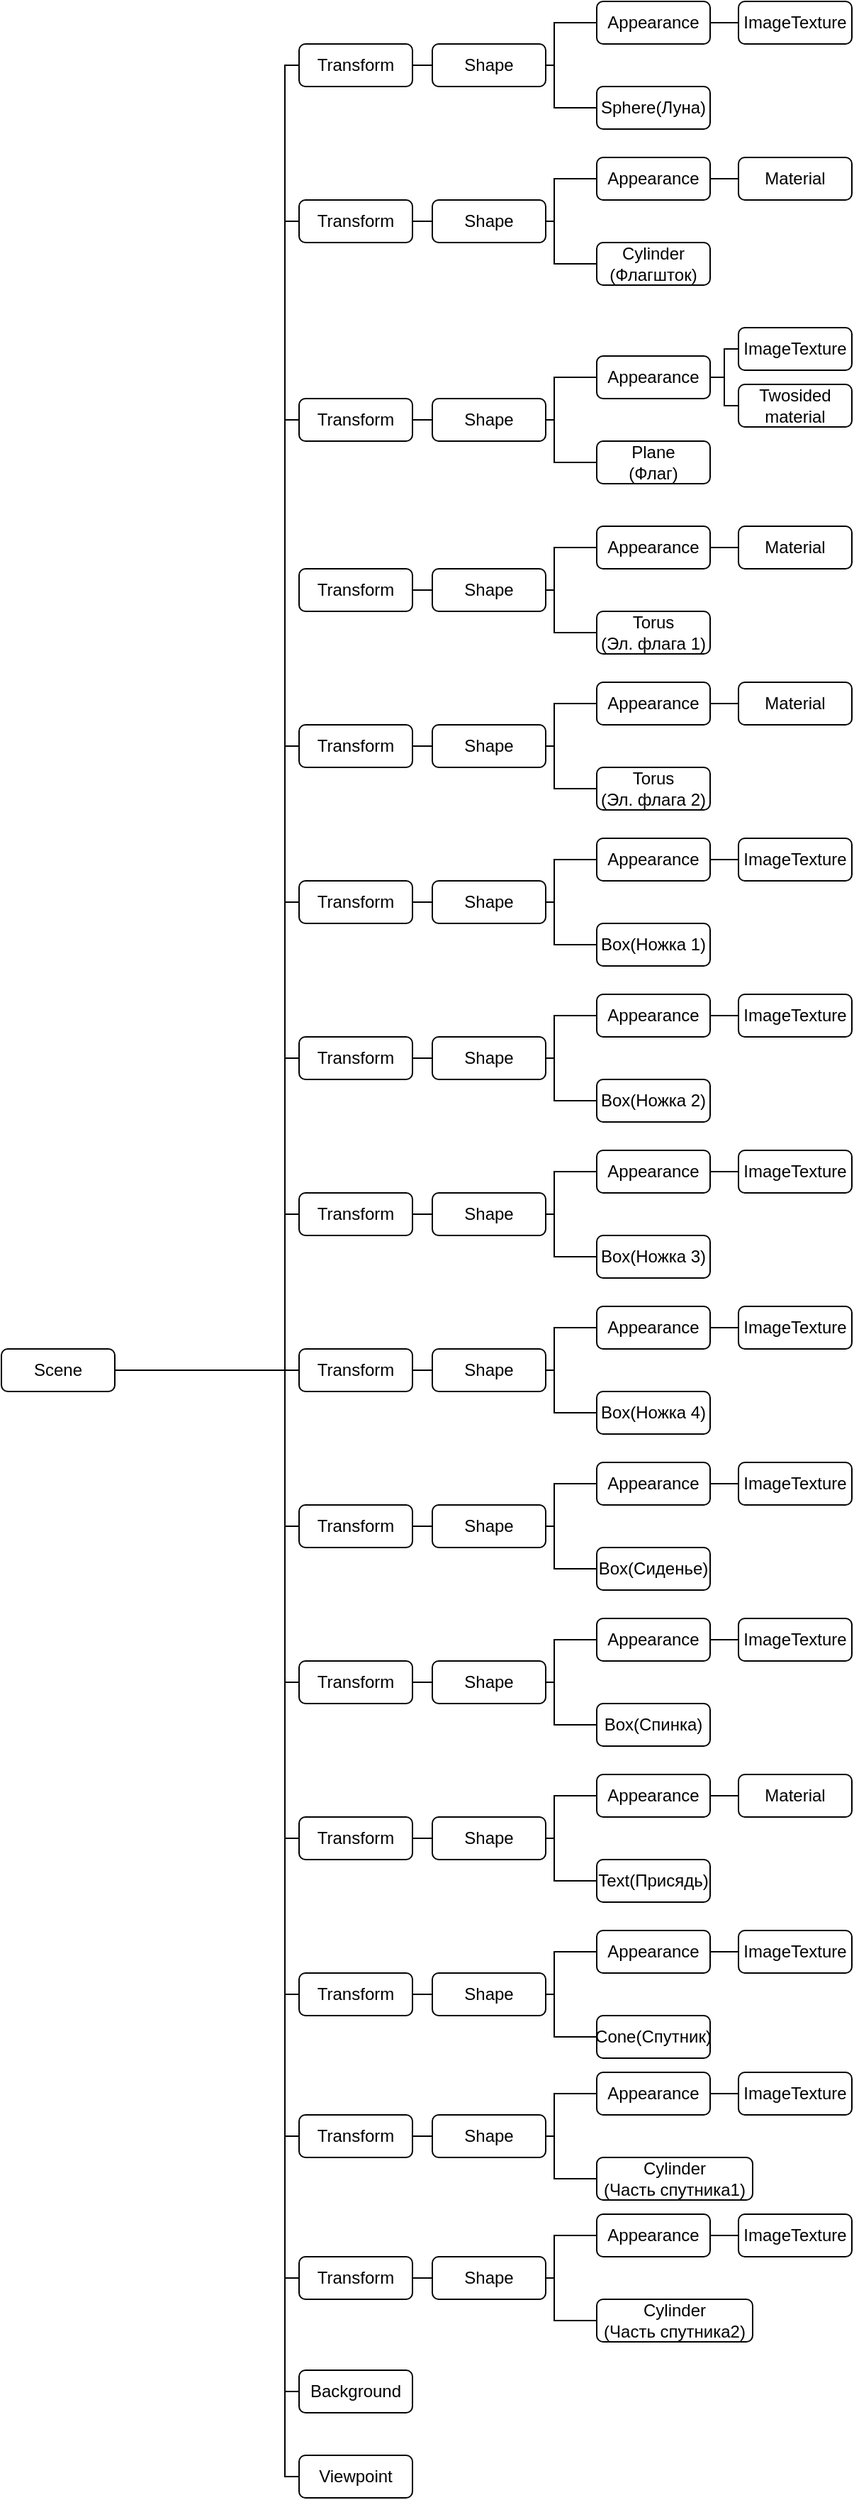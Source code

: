 <mxfile version="14.6.11" type="device"><diagram id="UtvkBC8guh-gYP6OzbVv" name="Page-1"><mxGraphModel dx="1185" dy="614" grid="1" gridSize="10" guides="1" tooltips="1" connect="1" arrows="1" fold="1" page="1" pageScale="1" pageWidth="827" pageHeight="1169" math="0" shadow="0"><root><mxCell id="0"/><mxCell id="1" parent="0"/><mxCell id="LopsGSPSqJ2H9F0Yl11R-9" style="edgeStyle=orthogonalEdgeStyle;rounded=0;orthogonalLoop=1;jettySize=auto;html=1;entryX=0;entryY=0.5;entryDx=0;entryDy=0;endArrow=none;endFill=0;" edge="1" parent="1" source="LopsGSPSqJ2H9F0Yl11R-1" target="LopsGSPSqJ2H9F0Yl11R-2"><mxGeometry relative="1" as="geometry"><Array as="points"><mxPoint x="230" y="1095"/><mxPoint x="230" y="175"/></Array></mxGeometry></mxCell><mxCell id="LopsGSPSqJ2H9F0Yl11R-17" style="edgeStyle=orthogonalEdgeStyle;rounded=0;orthogonalLoop=1;jettySize=auto;html=1;entryX=0;entryY=0.5;entryDx=0;entryDy=0;endArrow=none;endFill=0;" edge="1" parent="1" source="LopsGSPSqJ2H9F0Yl11R-1" target="LopsGSPSqJ2H9F0Yl11R-11"><mxGeometry relative="1" as="geometry"><Array as="points"><mxPoint x="230" y="1095"/><mxPoint x="230" y="285"/></Array></mxGeometry></mxCell><mxCell id="LopsGSPSqJ2H9F0Yl11R-31" style="edgeStyle=orthogonalEdgeStyle;rounded=0;orthogonalLoop=1;jettySize=auto;html=1;entryX=0;entryY=0.5;entryDx=0;entryDy=0;endArrow=none;endFill=0;" edge="1" parent="1" source="LopsGSPSqJ2H9F0Yl11R-1" target="LopsGSPSqJ2H9F0Yl11R-23"><mxGeometry relative="1" as="geometry"><Array as="points"><mxPoint x="230" y="1095"/><mxPoint x="230" y="425"/></Array></mxGeometry></mxCell><mxCell id="LopsGSPSqJ2H9F0Yl11R-1" value="Scene" style="rounded=1;whiteSpace=wrap;html=1;" vertex="1" parent="1"><mxGeometry x="30" y="1080" width="80" height="30" as="geometry"/></mxCell><mxCell id="LopsGSPSqJ2H9F0Yl11R-8" style="edgeStyle=orthogonalEdgeStyle;rounded=0;orthogonalLoop=1;jettySize=auto;html=1;entryX=0;entryY=0.5;entryDx=0;entryDy=0;endArrow=none;endFill=0;" edge="1" parent="1" source="LopsGSPSqJ2H9F0Yl11R-2" target="LopsGSPSqJ2H9F0Yl11R-3"><mxGeometry relative="1" as="geometry"/></mxCell><mxCell id="LopsGSPSqJ2H9F0Yl11R-2" value="Transform" style="rounded=1;whiteSpace=wrap;html=1;" vertex="1" parent="1"><mxGeometry x="240" y="160" width="80" height="30" as="geometry"/></mxCell><mxCell id="LopsGSPSqJ2H9F0Yl11R-6" style="edgeStyle=orthogonalEdgeStyle;rounded=0;orthogonalLoop=1;jettySize=auto;html=1;entryX=0;entryY=0.5;entryDx=0;entryDy=0;endArrow=none;endFill=0;" edge="1" parent="1" source="LopsGSPSqJ2H9F0Yl11R-3" target="LopsGSPSqJ2H9F0Yl11R-5"><mxGeometry relative="1" as="geometry"><Array as="points"><mxPoint x="420" y="175"/><mxPoint x="420" y="205"/></Array></mxGeometry></mxCell><mxCell id="LopsGSPSqJ2H9F0Yl11R-7" style="edgeStyle=orthogonalEdgeStyle;rounded=0;orthogonalLoop=1;jettySize=auto;html=1;entryX=0;entryY=0.5;entryDx=0;entryDy=0;endArrow=none;endFill=0;" edge="1" parent="1" source="LopsGSPSqJ2H9F0Yl11R-3" target="LopsGSPSqJ2H9F0Yl11R-4"><mxGeometry relative="1" as="geometry"><Array as="points"><mxPoint x="420" y="175"/><mxPoint x="420" y="145"/></Array></mxGeometry></mxCell><mxCell id="LopsGSPSqJ2H9F0Yl11R-3" value="Shape" style="rounded=1;whiteSpace=wrap;html=1;" vertex="1" parent="1"><mxGeometry x="334" y="160" width="80" height="30" as="geometry"/></mxCell><mxCell id="LopsGSPSqJ2H9F0Yl11R-19" style="edgeStyle=orthogonalEdgeStyle;rounded=0;orthogonalLoop=1;jettySize=auto;html=1;entryX=0;entryY=0.5;entryDx=0;entryDy=0;endArrow=none;endFill=0;" edge="1" parent="1" source="LopsGSPSqJ2H9F0Yl11R-4" target="LopsGSPSqJ2H9F0Yl11R-18"><mxGeometry relative="1" as="geometry"/></mxCell><mxCell id="LopsGSPSqJ2H9F0Yl11R-4" value="Appearance" style="rounded=1;whiteSpace=wrap;html=1;" vertex="1" parent="1"><mxGeometry x="450" y="130" width="80" height="30" as="geometry"/></mxCell><mxCell id="LopsGSPSqJ2H9F0Yl11R-5" value="Sphere(Луна)" style="rounded=1;whiteSpace=wrap;html=1;" vertex="1" parent="1"><mxGeometry x="450" y="190" width="80" height="30" as="geometry"/></mxCell><mxCell id="LopsGSPSqJ2H9F0Yl11R-10" style="edgeStyle=orthogonalEdgeStyle;rounded=0;orthogonalLoop=1;jettySize=auto;html=1;entryX=0;entryY=0.5;entryDx=0;entryDy=0;endArrow=none;endFill=0;" edge="1" parent="1" source="LopsGSPSqJ2H9F0Yl11R-11" target="LopsGSPSqJ2H9F0Yl11R-14"><mxGeometry relative="1" as="geometry"/></mxCell><mxCell id="LopsGSPSqJ2H9F0Yl11R-11" value="Transform" style="rounded=1;whiteSpace=wrap;html=1;" vertex="1" parent="1"><mxGeometry x="240" y="270" width="80" height="30" as="geometry"/></mxCell><mxCell id="LopsGSPSqJ2H9F0Yl11R-12" style="edgeStyle=orthogonalEdgeStyle;rounded=0;orthogonalLoop=1;jettySize=auto;html=1;entryX=0;entryY=0.5;entryDx=0;entryDy=0;endArrow=none;endFill=0;" edge="1" parent="1" source="LopsGSPSqJ2H9F0Yl11R-14" target="LopsGSPSqJ2H9F0Yl11R-16"><mxGeometry relative="1" as="geometry"><Array as="points"><mxPoint x="420" y="285"/><mxPoint x="420" y="315"/></Array></mxGeometry></mxCell><mxCell id="LopsGSPSqJ2H9F0Yl11R-13" style="edgeStyle=orthogonalEdgeStyle;rounded=0;orthogonalLoop=1;jettySize=auto;html=1;entryX=0;entryY=0.5;entryDx=0;entryDy=0;endArrow=none;endFill=0;" edge="1" parent="1" source="LopsGSPSqJ2H9F0Yl11R-14" target="LopsGSPSqJ2H9F0Yl11R-15"><mxGeometry relative="1" as="geometry"><Array as="points"><mxPoint x="420" y="285"/><mxPoint x="420" y="255"/></Array></mxGeometry></mxCell><mxCell id="LopsGSPSqJ2H9F0Yl11R-14" value="Shape" style="rounded=1;whiteSpace=wrap;html=1;" vertex="1" parent="1"><mxGeometry x="334" y="270" width="80" height="30" as="geometry"/></mxCell><mxCell id="LopsGSPSqJ2H9F0Yl11R-21" style="edgeStyle=orthogonalEdgeStyle;rounded=0;orthogonalLoop=1;jettySize=auto;html=1;entryX=0;entryY=0.5;entryDx=0;entryDy=0;endArrow=none;endFill=0;" edge="1" parent="1" source="LopsGSPSqJ2H9F0Yl11R-15" target="LopsGSPSqJ2H9F0Yl11R-20"><mxGeometry relative="1" as="geometry"/></mxCell><mxCell id="LopsGSPSqJ2H9F0Yl11R-15" value="Appearance" style="rounded=1;whiteSpace=wrap;html=1;" vertex="1" parent="1"><mxGeometry x="450" y="240" width="80" height="30" as="geometry"/></mxCell><mxCell id="LopsGSPSqJ2H9F0Yl11R-16" value="Cylinder&lt;br&gt;(Флагшток)" style="rounded=1;whiteSpace=wrap;html=1;" vertex="1" parent="1"><mxGeometry x="450" y="300" width="80" height="30" as="geometry"/></mxCell><mxCell id="LopsGSPSqJ2H9F0Yl11R-18" value="ImageTexture" style="rounded=1;whiteSpace=wrap;html=1;" vertex="1" parent="1"><mxGeometry x="550" y="130" width="80" height="30" as="geometry"/></mxCell><mxCell id="LopsGSPSqJ2H9F0Yl11R-20" value="Material" style="rounded=1;whiteSpace=wrap;html=1;" vertex="1" parent="1"><mxGeometry x="550" y="240" width="80" height="30" as="geometry"/></mxCell><mxCell id="LopsGSPSqJ2H9F0Yl11R-22" style="edgeStyle=orthogonalEdgeStyle;rounded=0;orthogonalLoop=1;jettySize=auto;html=1;entryX=0;entryY=0.5;entryDx=0;entryDy=0;endArrow=none;endFill=0;" edge="1" parent="1" source="LopsGSPSqJ2H9F0Yl11R-23" target="LopsGSPSqJ2H9F0Yl11R-26"><mxGeometry relative="1" as="geometry"/></mxCell><mxCell id="LopsGSPSqJ2H9F0Yl11R-23" value="Transform" style="rounded=1;whiteSpace=wrap;html=1;" vertex="1" parent="1"><mxGeometry x="240" y="410" width="80" height="30" as="geometry"/></mxCell><mxCell id="LopsGSPSqJ2H9F0Yl11R-24" style="edgeStyle=orthogonalEdgeStyle;rounded=0;orthogonalLoop=1;jettySize=auto;html=1;entryX=0;entryY=0.5;entryDx=0;entryDy=0;endArrow=none;endFill=0;" edge="1" parent="1" source="LopsGSPSqJ2H9F0Yl11R-26" target="LopsGSPSqJ2H9F0Yl11R-29"><mxGeometry relative="1" as="geometry"><Array as="points"><mxPoint x="420" y="425"/><mxPoint x="420" y="455"/></Array></mxGeometry></mxCell><mxCell id="LopsGSPSqJ2H9F0Yl11R-25" style="edgeStyle=orthogonalEdgeStyle;rounded=0;orthogonalLoop=1;jettySize=auto;html=1;entryX=0;entryY=0.5;entryDx=0;entryDy=0;endArrow=none;endFill=0;" edge="1" parent="1" source="LopsGSPSqJ2H9F0Yl11R-26" target="LopsGSPSqJ2H9F0Yl11R-28"><mxGeometry relative="1" as="geometry"><Array as="points"><mxPoint x="420" y="425"/><mxPoint x="420" y="395"/></Array></mxGeometry></mxCell><mxCell id="LopsGSPSqJ2H9F0Yl11R-26" value="Shape" style="rounded=1;whiteSpace=wrap;html=1;" vertex="1" parent="1"><mxGeometry x="334" y="410" width="80" height="30" as="geometry"/></mxCell><mxCell id="LopsGSPSqJ2H9F0Yl11R-27" style="edgeStyle=orthogonalEdgeStyle;rounded=0;orthogonalLoop=1;jettySize=auto;html=1;entryX=0;entryY=0.5;entryDx=0;entryDy=0;endArrow=none;endFill=0;" edge="1" parent="1" source="LopsGSPSqJ2H9F0Yl11R-28" target="LopsGSPSqJ2H9F0Yl11R-30"><mxGeometry relative="1" as="geometry"><Array as="points"><mxPoint x="540" y="395"/><mxPoint x="540" y="375"/></Array></mxGeometry></mxCell><mxCell id="LopsGSPSqJ2H9F0Yl11R-33" style="edgeStyle=orthogonalEdgeStyle;rounded=0;orthogonalLoop=1;jettySize=auto;html=1;entryX=0;entryY=0.5;entryDx=0;entryDy=0;endArrow=none;endFill=0;" edge="1" parent="1" source="LopsGSPSqJ2H9F0Yl11R-28" target="LopsGSPSqJ2H9F0Yl11R-32"><mxGeometry relative="1" as="geometry"><Array as="points"><mxPoint x="540" y="395"/><mxPoint x="540" y="415"/></Array></mxGeometry></mxCell><mxCell id="LopsGSPSqJ2H9F0Yl11R-28" value="Appearance" style="rounded=1;whiteSpace=wrap;html=1;" vertex="1" parent="1"><mxGeometry x="450" y="380" width="80" height="30" as="geometry"/></mxCell><mxCell id="LopsGSPSqJ2H9F0Yl11R-29" value="Plane&lt;br&gt;(Флаг)" style="rounded=1;whiteSpace=wrap;html=1;" vertex="1" parent="1"><mxGeometry x="450" y="440" width="80" height="30" as="geometry"/></mxCell><mxCell id="LopsGSPSqJ2H9F0Yl11R-30" value="ImageTexture" style="rounded=1;whiteSpace=wrap;html=1;" vertex="1" parent="1"><mxGeometry x="550" y="360" width="80" height="30" as="geometry"/></mxCell><mxCell id="LopsGSPSqJ2H9F0Yl11R-32" value="Twosided&lt;br&gt;material" style="rounded=1;whiteSpace=wrap;html=1;" vertex="1" parent="1"><mxGeometry x="550" y="400" width="80" height="30" as="geometry"/></mxCell><mxCell id="LopsGSPSqJ2H9F0Yl11R-34" style="edgeStyle=orthogonalEdgeStyle;rounded=0;orthogonalLoop=1;jettySize=auto;html=1;entryX=0;entryY=0.5;entryDx=0;entryDy=0;endArrow=none;endFill=0;" edge="1" parent="1" source="LopsGSPSqJ2H9F0Yl11R-35" target="LopsGSPSqJ2H9F0Yl11R-38"><mxGeometry relative="1" as="geometry"/></mxCell><mxCell id="LopsGSPSqJ2H9F0Yl11R-35" value="Transform" style="rounded=1;whiteSpace=wrap;html=1;" vertex="1" parent="1"><mxGeometry x="240" y="530" width="80" height="30" as="geometry"/></mxCell><mxCell id="LopsGSPSqJ2H9F0Yl11R-36" style="edgeStyle=orthogonalEdgeStyle;rounded=0;orthogonalLoop=1;jettySize=auto;html=1;entryX=0;entryY=0.5;entryDx=0;entryDy=0;endArrow=none;endFill=0;" edge="1" parent="1" source="LopsGSPSqJ2H9F0Yl11R-38" target="LopsGSPSqJ2H9F0Yl11R-42"><mxGeometry relative="1" as="geometry"><Array as="points"><mxPoint x="420" y="545"/><mxPoint x="420" y="575"/></Array></mxGeometry></mxCell><mxCell id="LopsGSPSqJ2H9F0Yl11R-37" style="edgeStyle=orthogonalEdgeStyle;rounded=0;orthogonalLoop=1;jettySize=auto;html=1;entryX=0;entryY=0.5;entryDx=0;entryDy=0;endArrow=none;endFill=0;" edge="1" parent="1" source="LopsGSPSqJ2H9F0Yl11R-38" target="LopsGSPSqJ2H9F0Yl11R-41"><mxGeometry relative="1" as="geometry"><Array as="points"><mxPoint x="420" y="545"/><mxPoint x="420" y="515"/></Array></mxGeometry></mxCell><mxCell id="LopsGSPSqJ2H9F0Yl11R-38" value="Shape" style="rounded=1;whiteSpace=wrap;html=1;" vertex="1" parent="1"><mxGeometry x="334" y="530" width="80" height="30" as="geometry"/></mxCell><mxCell id="LopsGSPSqJ2H9F0Yl11R-40" style="edgeStyle=orthogonalEdgeStyle;rounded=0;orthogonalLoop=1;jettySize=auto;html=1;entryX=0;entryY=0.5;entryDx=0;entryDy=0;endArrow=none;endFill=0;" edge="1" parent="1" source="LopsGSPSqJ2H9F0Yl11R-41" target="LopsGSPSqJ2H9F0Yl11R-44"><mxGeometry relative="1" as="geometry"><Array as="points"><mxPoint x="540" y="515"/><mxPoint x="540" y="515"/></Array></mxGeometry></mxCell><mxCell id="LopsGSPSqJ2H9F0Yl11R-41" value="Appearance" style="rounded=1;whiteSpace=wrap;html=1;" vertex="1" parent="1"><mxGeometry x="450" y="500" width="80" height="30" as="geometry"/></mxCell><mxCell id="LopsGSPSqJ2H9F0Yl11R-42" value="Torus&lt;br&gt;(Эл. флага 1)" style="rounded=1;whiteSpace=wrap;html=1;" vertex="1" parent="1"><mxGeometry x="450" y="560" width="80" height="30" as="geometry"/></mxCell><mxCell id="LopsGSPSqJ2H9F0Yl11R-44" value="Material" style="rounded=1;whiteSpace=wrap;html=1;" vertex="1" parent="1"><mxGeometry x="550" y="500" width="80" height="30" as="geometry"/></mxCell><mxCell id="LopsGSPSqJ2H9F0Yl11R-45" style="edgeStyle=orthogonalEdgeStyle;rounded=0;orthogonalLoop=1;jettySize=auto;html=1;entryX=0;entryY=0.5;entryDx=0;entryDy=0;endArrow=none;endFill=0;" edge="1" parent="1" source="LopsGSPSqJ2H9F0Yl11R-46" target="LopsGSPSqJ2H9F0Yl11R-49"><mxGeometry relative="1" as="geometry"/></mxCell><mxCell id="LopsGSPSqJ2H9F0Yl11R-146" style="edgeStyle=orthogonalEdgeStyle;rounded=0;orthogonalLoop=1;jettySize=auto;html=1;entryX=1;entryY=0.5;entryDx=0;entryDy=0;endArrow=none;endFill=0;" edge="1" parent="1" source="LopsGSPSqJ2H9F0Yl11R-46" target="LopsGSPSqJ2H9F0Yl11R-1"><mxGeometry relative="1" as="geometry"><Array as="points"><mxPoint x="230" y="655"/><mxPoint x="230" y="1095"/></Array></mxGeometry></mxCell><mxCell id="LopsGSPSqJ2H9F0Yl11R-46" value="Transform" style="rounded=1;whiteSpace=wrap;html=1;" vertex="1" parent="1"><mxGeometry x="240" y="640" width="80" height="30" as="geometry"/></mxCell><mxCell id="LopsGSPSqJ2H9F0Yl11R-47" style="edgeStyle=orthogonalEdgeStyle;rounded=0;orthogonalLoop=1;jettySize=auto;html=1;entryX=0;entryY=0.5;entryDx=0;entryDy=0;endArrow=none;endFill=0;" edge="1" parent="1" source="LopsGSPSqJ2H9F0Yl11R-49" target="LopsGSPSqJ2H9F0Yl11R-52"><mxGeometry relative="1" as="geometry"><Array as="points"><mxPoint x="420" y="655"/><mxPoint x="420" y="685"/></Array></mxGeometry></mxCell><mxCell id="LopsGSPSqJ2H9F0Yl11R-48" style="edgeStyle=orthogonalEdgeStyle;rounded=0;orthogonalLoop=1;jettySize=auto;html=1;entryX=0;entryY=0.5;entryDx=0;entryDy=0;endArrow=none;endFill=0;" edge="1" parent="1" source="LopsGSPSqJ2H9F0Yl11R-49" target="LopsGSPSqJ2H9F0Yl11R-51"><mxGeometry relative="1" as="geometry"><Array as="points"><mxPoint x="420" y="655"/><mxPoint x="420" y="625"/></Array></mxGeometry></mxCell><mxCell id="LopsGSPSqJ2H9F0Yl11R-49" value="Shape" style="rounded=1;whiteSpace=wrap;html=1;" vertex="1" parent="1"><mxGeometry x="334" y="640" width="80" height="30" as="geometry"/></mxCell><mxCell id="LopsGSPSqJ2H9F0Yl11R-50" style="edgeStyle=orthogonalEdgeStyle;rounded=0;orthogonalLoop=1;jettySize=auto;html=1;entryX=0;entryY=0.5;entryDx=0;entryDy=0;endArrow=none;endFill=0;" edge="1" parent="1" source="LopsGSPSqJ2H9F0Yl11R-51" target="LopsGSPSqJ2H9F0Yl11R-53"><mxGeometry relative="1" as="geometry"><Array as="points"><mxPoint x="540" y="625"/><mxPoint x="540" y="625"/></Array></mxGeometry></mxCell><mxCell id="LopsGSPSqJ2H9F0Yl11R-51" value="Appearance" style="rounded=1;whiteSpace=wrap;html=1;" vertex="1" parent="1"><mxGeometry x="450" y="610" width="80" height="30" as="geometry"/></mxCell><mxCell id="LopsGSPSqJ2H9F0Yl11R-52" value="Torus&lt;br&gt;(Эл. флага 2)" style="rounded=1;whiteSpace=wrap;html=1;" vertex="1" parent="1"><mxGeometry x="450" y="670" width="80" height="30" as="geometry"/></mxCell><mxCell id="LopsGSPSqJ2H9F0Yl11R-53" value="Material" style="rounded=1;whiteSpace=wrap;html=1;" vertex="1" parent="1"><mxGeometry x="550" y="610" width="80" height="30" as="geometry"/></mxCell><mxCell id="LopsGSPSqJ2H9F0Yl11R-54" style="edgeStyle=orthogonalEdgeStyle;rounded=0;orthogonalLoop=1;jettySize=auto;html=1;entryX=0;entryY=0.5;entryDx=0;entryDy=0;endArrow=none;endFill=0;" edge="1" parent="1" source="LopsGSPSqJ2H9F0Yl11R-55" target="LopsGSPSqJ2H9F0Yl11R-58"><mxGeometry relative="1" as="geometry"/></mxCell><mxCell id="LopsGSPSqJ2H9F0Yl11R-147" style="edgeStyle=orthogonalEdgeStyle;rounded=0;orthogonalLoop=1;jettySize=auto;html=1;entryX=1;entryY=0.5;entryDx=0;entryDy=0;endArrow=none;endFill=0;" edge="1" parent="1" source="LopsGSPSqJ2H9F0Yl11R-55" target="LopsGSPSqJ2H9F0Yl11R-1"><mxGeometry relative="1" as="geometry"><Array as="points"><mxPoint x="230" y="765"/><mxPoint x="230" y="1095"/></Array></mxGeometry></mxCell><mxCell id="LopsGSPSqJ2H9F0Yl11R-55" value="Transform" style="rounded=1;whiteSpace=wrap;html=1;" vertex="1" parent="1"><mxGeometry x="240" y="750" width="80" height="30" as="geometry"/></mxCell><mxCell id="LopsGSPSqJ2H9F0Yl11R-56" style="edgeStyle=orthogonalEdgeStyle;rounded=0;orthogonalLoop=1;jettySize=auto;html=1;entryX=0;entryY=0.5;entryDx=0;entryDy=0;endArrow=none;endFill=0;" edge="1" parent="1" source="LopsGSPSqJ2H9F0Yl11R-58" target="LopsGSPSqJ2H9F0Yl11R-61"><mxGeometry relative="1" as="geometry"><Array as="points"><mxPoint x="420" y="765"/><mxPoint x="420" y="795"/></Array></mxGeometry></mxCell><mxCell id="LopsGSPSqJ2H9F0Yl11R-57" style="edgeStyle=orthogonalEdgeStyle;rounded=0;orthogonalLoop=1;jettySize=auto;html=1;entryX=0;entryY=0.5;entryDx=0;entryDy=0;endArrow=none;endFill=0;" edge="1" parent="1" source="LopsGSPSqJ2H9F0Yl11R-58" target="LopsGSPSqJ2H9F0Yl11R-60"><mxGeometry relative="1" as="geometry"><Array as="points"><mxPoint x="420" y="765"/><mxPoint x="420" y="735"/></Array></mxGeometry></mxCell><mxCell id="LopsGSPSqJ2H9F0Yl11R-58" value="Shape" style="rounded=1;whiteSpace=wrap;html=1;" vertex="1" parent="1"><mxGeometry x="334" y="750" width="80" height="30" as="geometry"/></mxCell><mxCell id="LopsGSPSqJ2H9F0Yl11R-59" style="edgeStyle=orthogonalEdgeStyle;rounded=0;orthogonalLoop=1;jettySize=auto;html=1;entryX=0;entryY=0.5;entryDx=0;entryDy=0;endArrow=none;endFill=0;" edge="1" parent="1" source="LopsGSPSqJ2H9F0Yl11R-60" target="LopsGSPSqJ2H9F0Yl11R-62"><mxGeometry relative="1" as="geometry"><Array as="points"><mxPoint x="540" y="735"/><mxPoint x="540" y="735"/></Array></mxGeometry></mxCell><mxCell id="LopsGSPSqJ2H9F0Yl11R-60" value="Appearance" style="rounded=1;whiteSpace=wrap;html=1;" vertex="1" parent="1"><mxGeometry x="450" y="720" width="80" height="30" as="geometry"/></mxCell><mxCell id="LopsGSPSqJ2H9F0Yl11R-61" value="Box(Ножка 1)" style="rounded=1;whiteSpace=wrap;html=1;" vertex="1" parent="1"><mxGeometry x="450" y="780" width="80" height="30" as="geometry"/></mxCell><mxCell id="LopsGSPSqJ2H9F0Yl11R-62" value="ImageTexture" style="rounded=1;whiteSpace=wrap;html=1;" vertex="1" parent="1"><mxGeometry x="550" y="720" width="80" height="30" as="geometry"/></mxCell><mxCell id="LopsGSPSqJ2H9F0Yl11R-63" style="edgeStyle=orthogonalEdgeStyle;rounded=0;orthogonalLoop=1;jettySize=auto;html=1;entryX=0;entryY=0.5;entryDx=0;entryDy=0;endArrow=none;endFill=0;" edge="1" parent="1" source="LopsGSPSqJ2H9F0Yl11R-64" target="LopsGSPSqJ2H9F0Yl11R-67"><mxGeometry relative="1" as="geometry"/></mxCell><mxCell id="LopsGSPSqJ2H9F0Yl11R-148" style="edgeStyle=orthogonalEdgeStyle;rounded=0;orthogonalLoop=1;jettySize=auto;html=1;entryX=1;entryY=0.5;entryDx=0;entryDy=0;endArrow=none;endFill=0;" edge="1" parent="1" source="LopsGSPSqJ2H9F0Yl11R-64" target="LopsGSPSqJ2H9F0Yl11R-1"><mxGeometry relative="1" as="geometry"><Array as="points"><mxPoint x="230" y="875"/><mxPoint x="230" y="1095"/></Array></mxGeometry></mxCell><mxCell id="LopsGSPSqJ2H9F0Yl11R-64" value="Transform" style="rounded=1;whiteSpace=wrap;html=1;" vertex="1" parent="1"><mxGeometry x="240" y="860" width="80" height="30" as="geometry"/></mxCell><mxCell id="LopsGSPSqJ2H9F0Yl11R-65" style="edgeStyle=orthogonalEdgeStyle;rounded=0;orthogonalLoop=1;jettySize=auto;html=1;entryX=0;entryY=0.5;entryDx=0;entryDy=0;endArrow=none;endFill=0;" edge="1" parent="1" source="LopsGSPSqJ2H9F0Yl11R-67" target="LopsGSPSqJ2H9F0Yl11R-70"><mxGeometry relative="1" as="geometry"><Array as="points"><mxPoint x="420" y="875"/><mxPoint x="420" y="905"/></Array></mxGeometry></mxCell><mxCell id="LopsGSPSqJ2H9F0Yl11R-66" style="edgeStyle=orthogonalEdgeStyle;rounded=0;orthogonalLoop=1;jettySize=auto;html=1;entryX=0;entryY=0.5;entryDx=0;entryDy=0;endArrow=none;endFill=0;" edge="1" parent="1" source="LopsGSPSqJ2H9F0Yl11R-67" target="LopsGSPSqJ2H9F0Yl11R-69"><mxGeometry relative="1" as="geometry"><Array as="points"><mxPoint x="420" y="875"/><mxPoint x="420" y="845"/></Array></mxGeometry></mxCell><mxCell id="LopsGSPSqJ2H9F0Yl11R-67" value="Shape" style="rounded=1;whiteSpace=wrap;html=1;" vertex="1" parent="1"><mxGeometry x="334" y="860" width="80" height="30" as="geometry"/></mxCell><mxCell id="LopsGSPSqJ2H9F0Yl11R-68" style="edgeStyle=orthogonalEdgeStyle;rounded=0;orthogonalLoop=1;jettySize=auto;html=1;entryX=0;entryY=0.5;entryDx=0;entryDy=0;endArrow=none;endFill=0;" edge="1" parent="1" source="LopsGSPSqJ2H9F0Yl11R-69" target="LopsGSPSqJ2H9F0Yl11R-71"><mxGeometry relative="1" as="geometry"><Array as="points"><mxPoint x="540" y="845"/><mxPoint x="540" y="845"/></Array></mxGeometry></mxCell><mxCell id="LopsGSPSqJ2H9F0Yl11R-69" value="Appearance" style="rounded=1;whiteSpace=wrap;html=1;" vertex="1" parent="1"><mxGeometry x="450" y="830" width="80" height="30" as="geometry"/></mxCell><mxCell id="LopsGSPSqJ2H9F0Yl11R-70" value="Box(Ножка 2)" style="rounded=1;whiteSpace=wrap;html=1;" vertex="1" parent="1"><mxGeometry x="450" y="890" width="80" height="30" as="geometry"/></mxCell><mxCell id="LopsGSPSqJ2H9F0Yl11R-71" value="ImageTexture" style="rounded=1;whiteSpace=wrap;html=1;" vertex="1" parent="1"><mxGeometry x="550" y="830" width="80" height="30" as="geometry"/></mxCell><mxCell id="LopsGSPSqJ2H9F0Yl11R-72" style="edgeStyle=orthogonalEdgeStyle;rounded=0;orthogonalLoop=1;jettySize=auto;html=1;entryX=0;entryY=0.5;entryDx=0;entryDy=0;endArrow=none;endFill=0;" edge="1" parent="1" source="LopsGSPSqJ2H9F0Yl11R-73" target="LopsGSPSqJ2H9F0Yl11R-76"><mxGeometry relative="1" as="geometry"/></mxCell><mxCell id="LopsGSPSqJ2H9F0Yl11R-149" style="edgeStyle=orthogonalEdgeStyle;rounded=0;orthogonalLoop=1;jettySize=auto;html=1;entryX=1;entryY=0.5;entryDx=0;entryDy=0;endArrow=none;endFill=0;" edge="1" parent="1" source="LopsGSPSqJ2H9F0Yl11R-73" target="LopsGSPSqJ2H9F0Yl11R-1"><mxGeometry relative="1" as="geometry"><Array as="points"><mxPoint x="230" y="985"/><mxPoint x="230" y="1095"/></Array></mxGeometry></mxCell><mxCell id="LopsGSPSqJ2H9F0Yl11R-73" value="Transform" style="rounded=1;whiteSpace=wrap;html=1;" vertex="1" parent="1"><mxGeometry x="240" y="970" width="80" height="30" as="geometry"/></mxCell><mxCell id="LopsGSPSqJ2H9F0Yl11R-74" style="edgeStyle=orthogonalEdgeStyle;rounded=0;orthogonalLoop=1;jettySize=auto;html=1;entryX=0;entryY=0.5;entryDx=0;entryDy=0;endArrow=none;endFill=0;" edge="1" parent="1" source="LopsGSPSqJ2H9F0Yl11R-76" target="LopsGSPSqJ2H9F0Yl11R-79"><mxGeometry relative="1" as="geometry"><Array as="points"><mxPoint x="420" y="985"/><mxPoint x="420" y="1015"/></Array></mxGeometry></mxCell><mxCell id="LopsGSPSqJ2H9F0Yl11R-75" style="edgeStyle=orthogonalEdgeStyle;rounded=0;orthogonalLoop=1;jettySize=auto;html=1;entryX=0;entryY=0.5;entryDx=0;entryDy=0;endArrow=none;endFill=0;" edge="1" parent="1" source="LopsGSPSqJ2H9F0Yl11R-76" target="LopsGSPSqJ2H9F0Yl11R-78"><mxGeometry relative="1" as="geometry"><Array as="points"><mxPoint x="420" y="985"/><mxPoint x="420" y="955"/></Array></mxGeometry></mxCell><mxCell id="LopsGSPSqJ2H9F0Yl11R-76" value="Shape" style="rounded=1;whiteSpace=wrap;html=1;" vertex="1" parent="1"><mxGeometry x="334" y="970" width="80" height="30" as="geometry"/></mxCell><mxCell id="LopsGSPSqJ2H9F0Yl11R-77" style="edgeStyle=orthogonalEdgeStyle;rounded=0;orthogonalLoop=1;jettySize=auto;html=1;entryX=0;entryY=0.5;entryDx=0;entryDy=0;endArrow=none;endFill=0;" edge="1" parent="1" source="LopsGSPSqJ2H9F0Yl11R-78" target="LopsGSPSqJ2H9F0Yl11R-80"><mxGeometry relative="1" as="geometry"><Array as="points"><mxPoint x="540" y="955"/><mxPoint x="540" y="955"/></Array></mxGeometry></mxCell><mxCell id="LopsGSPSqJ2H9F0Yl11R-78" value="Appearance" style="rounded=1;whiteSpace=wrap;html=1;" vertex="1" parent="1"><mxGeometry x="450" y="940" width="80" height="30" as="geometry"/></mxCell><mxCell id="LopsGSPSqJ2H9F0Yl11R-79" value="Box(Ножка 3)" style="rounded=1;whiteSpace=wrap;html=1;" vertex="1" parent="1"><mxGeometry x="450" y="1000" width="80" height="30" as="geometry"/></mxCell><mxCell id="LopsGSPSqJ2H9F0Yl11R-80" value="ImageTexture" style="rounded=1;whiteSpace=wrap;html=1;" vertex="1" parent="1"><mxGeometry x="550" y="940" width="80" height="30" as="geometry"/></mxCell><mxCell id="LopsGSPSqJ2H9F0Yl11R-81" style="edgeStyle=orthogonalEdgeStyle;rounded=0;orthogonalLoop=1;jettySize=auto;html=1;entryX=0;entryY=0.5;entryDx=0;entryDy=0;endArrow=none;endFill=0;" edge="1" parent="1" source="LopsGSPSqJ2H9F0Yl11R-82" target="LopsGSPSqJ2H9F0Yl11R-85"><mxGeometry relative="1" as="geometry"/></mxCell><mxCell id="LopsGSPSqJ2H9F0Yl11R-150" style="edgeStyle=orthogonalEdgeStyle;rounded=0;orthogonalLoop=1;jettySize=auto;html=1;entryX=1;entryY=0.5;entryDx=0;entryDy=0;endArrow=none;endFill=0;" edge="1" parent="1" source="LopsGSPSqJ2H9F0Yl11R-82" target="LopsGSPSqJ2H9F0Yl11R-1"><mxGeometry relative="1" as="geometry"/></mxCell><mxCell id="LopsGSPSqJ2H9F0Yl11R-82" value="Transform" style="rounded=1;whiteSpace=wrap;html=1;" vertex="1" parent="1"><mxGeometry x="240" y="1080" width="80" height="30" as="geometry"/></mxCell><mxCell id="LopsGSPSqJ2H9F0Yl11R-83" style="edgeStyle=orthogonalEdgeStyle;rounded=0;orthogonalLoop=1;jettySize=auto;html=1;entryX=0;entryY=0.5;entryDx=0;entryDy=0;endArrow=none;endFill=0;" edge="1" parent="1" source="LopsGSPSqJ2H9F0Yl11R-85" target="LopsGSPSqJ2H9F0Yl11R-88"><mxGeometry relative="1" as="geometry"><Array as="points"><mxPoint x="420" y="1095"/><mxPoint x="420" y="1125"/></Array></mxGeometry></mxCell><mxCell id="LopsGSPSqJ2H9F0Yl11R-84" style="edgeStyle=orthogonalEdgeStyle;rounded=0;orthogonalLoop=1;jettySize=auto;html=1;entryX=0;entryY=0.5;entryDx=0;entryDy=0;endArrow=none;endFill=0;" edge="1" parent="1" source="LopsGSPSqJ2H9F0Yl11R-85" target="LopsGSPSqJ2H9F0Yl11R-87"><mxGeometry relative="1" as="geometry"><Array as="points"><mxPoint x="420" y="1095"/><mxPoint x="420" y="1065"/></Array></mxGeometry></mxCell><mxCell id="LopsGSPSqJ2H9F0Yl11R-85" value="Shape" style="rounded=1;whiteSpace=wrap;html=1;" vertex="1" parent="1"><mxGeometry x="334" y="1080" width="80" height="30" as="geometry"/></mxCell><mxCell id="LopsGSPSqJ2H9F0Yl11R-86" style="edgeStyle=orthogonalEdgeStyle;rounded=0;orthogonalLoop=1;jettySize=auto;html=1;entryX=0;entryY=0.5;entryDx=0;entryDy=0;endArrow=none;endFill=0;" edge="1" parent="1" source="LopsGSPSqJ2H9F0Yl11R-87" target="LopsGSPSqJ2H9F0Yl11R-89"><mxGeometry relative="1" as="geometry"><Array as="points"><mxPoint x="540" y="1065"/><mxPoint x="540" y="1065"/></Array></mxGeometry></mxCell><mxCell id="LopsGSPSqJ2H9F0Yl11R-87" value="Appearance" style="rounded=1;whiteSpace=wrap;html=1;" vertex="1" parent="1"><mxGeometry x="450" y="1050" width="80" height="30" as="geometry"/></mxCell><mxCell id="LopsGSPSqJ2H9F0Yl11R-88" value="Box(Ножка 4)" style="rounded=1;whiteSpace=wrap;html=1;" vertex="1" parent="1"><mxGeometry x="450" y="1110" width="80" height="30" as="geometry"/></mxCell><mxCell id="LopsGSPSqJ2H9F0Yl11R-89" value="ImageTexture" style="rounded=1;whiteSpace=wrap;html=1;" vertex="1" parent="1"><mxGeometry x="550" y="1050" width="80" height="30" as="geometry"/></mxCell><mxCell id="LopsGSPSqJ2H9F0Yl11R-90" style="edgeStyle=orthogonalEdgeStyle;rounded=0;orthogonalLoop=1;jettySize=auto;html=1;entryX=0;entryY=0.5;entryDx=0;entryDy=0;endArrow=none;endFill=0;" edge="1" parent="1" source="LopsGSPSqJ2H9F0Yl11R-91" target="LopsGSPSqJ2H9F0Yl11R-94"><mxGeometry relative="1" as="geometry"/></mxCell><mxCell id="LopsGSPSqJ2H9F0Yl11R-151" style="edgeStyle=orthogonalEdgeStyle;rounded=0;orthogonalLoop=1;jettySize=auto;html=1;entryX=1;entryY=0.5;entryDx=0;entryDy=0;endArrow=none;endFill=0;" edge="1" parent="1" source="LopsGSPSqJ2H9F0Yl11R-91" target="LopsGSPSqJ2H9F0Yl11R-1"><mxGeometry relative="1" as="geometry"><Array as="points"><mxPoint x="230" y="1205"/><mxPoint x="230" y="1095"/></Array></mxGeometry></mxCell><mxCell id="LopsGSPSqJ2H9F0Yl11R-91" value="Transform" style="rounded=1;whiteSpace=wrap;html=1;" vertex="1" parent="1"><mxGeometry x="240" y="1190" width="80" height="30" as="geometry"/></mxCell><mxCell id="LopsGSPSqJ2H9F0Yl11R-92" style="edgeStyle=orthogonalEdgeStyle;rounded=0;orthogonalLoop=1;jettySize=auto;html=1;entryX=0;entryY=0.5;entryDx=0;entryDy=0;endArrow=none;endFill=0;" edge="1" parent="1" source="LopsGSPSqJ2H9F0Yl11R-94" target="LopsGSPSqJ2H9F0Yl11R-97"><mxGeometry relative="1" as="geometry"><Array as="points"><mxPoint x="420" y="1205"/><mxPoint x="420" y="1235"/></Array></mxGeometry></mxCell><mxCell id="LopsGSPSqJ2H9F0Yl11R-93" style="edgeStyle=orthogonalEdgeStyle;rounded=0;orthogonalLoop=1;jettySize=auto;html=1;entryX=0;entryY=0.5;entryDx=0;entryDy=0;endArrow=none;endFill=0;" edge="1" parent="1" source="LopsGSPSqJ2H9F0Yl11R-94" target="LopsGSPSqJ2H9F0Yl11R-96"><mxGeometry relative="1" as="geometry"><Array as="points"><mxPoint x="420" y="1205"/><mxPoint x="420" y="1175"/></Array></mxGeometry></mxCell><mxCell id="LopsGSPSqJ2H9F0Yl11R-94" value="Shape" style="rounded=1;whiteSpace=wrap;html=1;" vertex="1" parent="1"><mxGeometry x="334" y="1190" width="80" height="30" as="geometry"/></mxCell><mxCell id="LopsGSPSqJ2H9F0Yl11R-95" style="edgeStyle=orthogonalEdgeStyle;rounded=0;orthogonalLoop=1;jettySize=auto;html=1;entryX=0;entryY=0.5;entryDx=0;entryDy=0;endArrow=none;endFill=0;" edge="1" parent="1" source="LopsGSPSqJ2H9F0Yl11R-96" target="LopsGSPSqJ2H9F0Yl11R-98"><mxGeometry relative="1" as="geometry"><Array as="points"><mxPoint x="540" y="1175"/><mxPoint x="540" y="1175"/></Array></mxGeometry></mxCell><mxCell id="LopsGSPSqJ2H9F0Yl11R-96" value="Appearance" style="rounded=1;whiteSpace=wrap;html=1;" vertex="1" parent="1"><mxGeometry x="450" y="1160" width="80" height="30" as="geometry"/></mxCell><mxCell id="LopsGSPSqJ2H9F0Yl11R-97" value="Box(Сиденье)" style="rounded=1;whiteSpace=wrap;html=1;" vertex="1" parent="1"><mxGeometry x="450" y="1220" width="80" height="30" as="geometry"/></mxCell><mxCell id="LopsGSPSqJ2H9F0Yl11R-98" value="ImageTexture" style="rounded=1;whiteSpace=wrap;html=1;" vertex="1" parent="1"><mxGeometry x="550" y="1160" width="80" height="30" as="geometry"/></mxCell><mxCell id="LopsGSPSqJ2H9F0Yl11R-99" style="edgeStyle=orthogonalEdgeStyle;rounded=0;orthogonalLoop=1;jettySize=auto;html=1;entryX=0;entryY=0.5;entryDx=0;entryDy=0;endArrow=none;endFill=0;" edge="1" parent="1" source="LopsGSPSqJ2H9F0Yl11R-100" target="LopsGSPSqJ2H9F0Yl11R-103"><mxGeometry relative="1" as="geometry"/></mxCell><mxCell id="LopsGSPSqJ2H9F0Yl11R-152" style="edgeStyle=orthogonalEdgeStyle;rounded=0;orthogonalLoop=1;jettySize=auto;html=1;entryX=1;entryY=0.5;entryDx=0;entryDy=0;endArrow=none;endFill=0;" edge="1" parent="1" source="LopsGSPSqJ2H9F0Yl11R-100" target="LopsGSPSqJ2H9F0Yl11R-1"><mxGeometry relative="1" as="geometry"><Array as="points"><mxPoint x="230" y="1315"/><mxPoint x="230" y="1095"/></Array></mxGeometry></mxCell><mxCell id="LopsGSPSqJ2H9F0Yl11R-100" value="Transform" style="rounded=1;whiteSpace=wrap;html=1;" vertex="1" parent="1"><mxGeometry x="240" y="1300" width="80" height="30" as="geometry"/></mxCell><mxCell id="LopsGSPSqJ2H9F0Yl11R-101" style="edgeStyle=orthogonalEdgeStyle;rounded=0;orthogonalLoop=1;jettySize=auto;html=1;entryX=0;entryY=0.5;entryDx=0;entryDy=0;endArrow=none;endFill=0;" edge="1" parent="1" source="LopsGSPSqJ2H9F0Yl11R-103" target="LopsGSPSqJ2H9F0Yl11R-106"><mxGeometry relative="1" as="geometry"><Array as="points"><mxPoint x="420" y="1315"/><mxPoint x="420" y="1345"/></Array></mxGeometry></mxCell><mxCell id="LopsGSPSqJ2H9F0Yl11R-102" style="edgeStyle=orthogonalEdgeStyle;rounded=0;orthogonalLoop=1;jettySize=auto;html=1;entryX=0;entryY=0.5;entryDx=0;entryDy=0;endArrow=none;endFill=0;" edge="1" parent="1" source="LopsGSPSqJ2H9F0Yl11R-103" target="LopsGSPSqJ2H9F0Yl11R-105"><mxGeometry relative="1" as="geometry"><Array as="points"><mxPoint x="420" y="1315"/><mxPoint x="420" y="1285"/></Array></mxGeometry></mxCell><mxCell id="LopsGSPSqJ2H9F0Yl11R-103" value="Shape" style="rounded=1;whiteSpace=wrap;html=1;" vertex="1" parent="1"><mxGeometry x="334" y="1300" width="80" height="30" as="geometry"/></mxCell><mxCell id="LopsGSPSqJ2H9F0Yl11R-104" style="edgeStyle=orthogonalEdgeStyle;rounded=0;orthogonalLoop=1;jettySize=auto;html=1;entryX=0;entryY=0.5;entryDx=0;entryDy=0;endArrow=none;endFill=0;" edge="1" parent="1" source="LopsGSPSqJ2H9F0Yl11R-105" target="LopsGSPSqJ2H9F0Yl11R-107"><mxGeometry relative="1" as="geometry"><Array as="points"><mxPoint x="540" y="1285"/><mxPoint x="540" y="1285"/></Array></mxGeometry></mxCell><mxCell id="LopsGSPSqJ2H9F0Yl11R-105" value="Appearance" style="rounded=1;whiteSpace=wrap;html=1;" vertex="1" parent="1"><mxGeometry x="450" y="1270" width="80" height="30" as="geometry"/></mxCell><mxCell id="LopsGSPSqJ2H9F0Yl11R-106" value="Box(Спинка)" style="rounded=1;whiteSpace=wrap;html=1;" vertex="1" parent="1"><mxGeometry x="450" y="1330" width="80" height="30" as="geometry"/></mxCell><mxCell id="LopsGSPSqJ2H9F0Yl11R-107" value="ImageTexture" style="rounded=1;whiteSpace=wrap;html=1;" vertex="1" parent="1"><mxGeometry x="550" y="1270" width="80" height="30" as="geometry"/></mxCell><mxCell id="LopsGSPSqJ2H9F0Yl11R-108" style="edgeStyle=orthogonalEdgeStyle;rounded=0;orthogonalLoop=1;jettySize=auto;html=1;entryX=0;entryY=0.5;entryDx=0;entryDy=0;endArrow=none;endFill=0;" edge="1" parent="1" source="LopsGSPSqJ2H9F0Yl11R-109" target="LopsGSPSqJ2H9F0Yl11R-112"><mxGeometry relative="1" as="geometry"/></mxCell><mxCell id="LopsGSPSqJ2H9F0Yl11R-153" style="edgeStyle=orthogonalEdgeStyle;rounded=0;orthogonalLoop=1;jettySize=auto;html=1;entryX=1;entryY=0.5;entryDx=0;entryDy=0;endArrow=none;endFill=0;" edge="1" parent="1" source="LopsGSPSqJ2H9F0Yl11R-109" target="LopsGSPSqJ2H9F0Yl11R-1"><mxGeometry relative="1" as="geometry"><Array as="points"><mxPoint x="230" y="1425"/><mxPoint x="230" y="1095"/></Array></mxGeometry></mxCell><mxCell id="LopsGSPSqJ2H9F0Yl11R-109" value="Transform" style="rounded=1;whiteSpace=wrap;html=1;" vertex="1" parent="1"><mxGeometry x="240" y="1410" width="80" height="30" as="geometry"/></mxCell><mxCell id="LopsGSPSqJ2H9F0Yl11R-110" style="edgeStyle=orthogonalEdgeStyle;rounded=0;orthogonalLoop=1;jettySize=auto;html=1;entryX=0;entryY=0.5;entryDx=0;entryDy=0;endArrow=none;endFill=0;" edge="1" parent="1" source="LopsGSPSqJ2H9F0Yl11R-112" target="LopsGSPSqJ2H9F0Yl11R-115"><mxGeometry relative="1" as="geometry"><Array as="points"><mxPoint x="420" y="1425"/><mxPoint x="420" y="1455"/></Array></mxGeometry></mxCell><mxCell id="LopsGSPSqJ2H9F0Yl11R-111" style="edgeStyle=orthogonalEdgeStyle;rounded=0;orthogonalLoop=1;jettySize=auto;html=1;entryX=0;entryY=0.5;entryDx=0;entryDy=0;endArrow=none;endFill=0;" edge="1" parent="1" source="LopsGSPSqJ2H9F0Yl11R-112" target="LopsGSPSqJ2H9F0Yl11R-114"><mxGeometry relative="1" as="geometry"><Array as="points"><mxPoint x="420" y="1425"/><mxPoint x="420" y="1395"/></Array></mxGeometry></mxCell><mxCell id="LopsGSPSqJ2H9F0Yl11R-112" value="Shape" style="rounded=1;whiteSpace=wrap;html=1;" vertex="1" parent="1"><mxGeometry x="334" y="1410" width="80" height="30" as="geometry"/></mxCell><mxCell id="LopsGSPSqJ2H9F0Yl11R-113" style="edgeStyle=orthogonalEdgeStyle;rounded=0;orthogonalLoop=1;jettySize=auto;html=1;entryX=0;entryY=0.5;entryDx=0;entryDy=0;endArrow=none;endFill=0;" edge="1" parent="1" source="LopsGSPSqJ2H9F0Yl11R-114" target="LopsGSPSqJ2H9F0Yl11R-116"><mxGeometry relative="1" as="geometry"><Array as="points"><mxPoint x="540" y="1395"/><mxPoint x="540" y="1395"/></Array></mxGeometry></mxCell><mxCell id="LopsGSPSqJ2H9F0Yl11R-114" value="Appearance" style="rounded=1;whiteSpace=wrap;html=1;" vertex="1" parent="1"><mxGeometry x="450" y="1380" width="80" height="30" as="geometry"/></mxCell><mxCell id="LopsGSPSqJ2H9F0Yl11R-115" value="Text(Присядь)" style="rounded=1;whiteSpace=wrap;html=1;" vertex="1" parent="1"><mxGeometry x="450" y="1440" width="80" height="30" as="geometry"/></mxCell><mxCell id="LopsGSPSqJ2H9F0Yl11R-116" value="Material" style="rounded=1;whiteSpace=wrap;html=1;" vertex="1" parent="1"><mxGeometry x="550" y="1380" width="80" height="30" as="geometry"/></mxCell><mxCell id="LopsGSPSqJ2H9F0Yl11R-117" style="edgeStyle=orthogonalEdgeStyle;rounded=0;orthogonalLoop=1;jettySize=auto;html=1;entryX=0;entryY=0.5;entryDx=0;entryDy=0;endArrow=none;endFill=0;" edge="1" parent="1" source="LopsGSPSqJ2H9F0Yl11R-118" target="LopsGSPSqJ2H9F0Yl11R-121"><mxGeometry relative="1" as="geometry"/></mxCell><mxCell id="LopsGSPSqJ2H9F0Yl11R-154" style="edgeStyle=orthogonalEdgeStyle;rounded=0;orthogonalLoop=1;jettySize=auto;html=1;entryX=1;entryY=0.5;entryDx=0;entryDy=0;endArrow=none;endFill=0;" edge="1" parent="1" source="LopsGSPSqJ2H9F0Yl11R-118" target="LopsGSPSqJ2H9F0Yl11R-1"><mxGeometry relative="1" as="geometry"><Array as="points"><mxPoint x="230" y="1535"/><mxPoint x="230" y="1095"/></Array></mxGeometry></mxCell><mxCell id="LopsGSPSqJ2H9F0Yl11R-118" value="Transform" style="rounded=1;whiteSpace=wrap;html=1;" vertex="1" parent="1"><mxGeometry x="240" y="1520" width="80" height="30" as="geometry"/></mxCell><mxCell id="LopsGSPSqJ2H9F0Yl11R-119" style="edgeStyle=orthogonalEdgeStyle;rounded=0;orthogonalLoop=1;jettySize=auto;html=1;entryX=0;entryY=0.5;entryDx=0;entryDy=0;endArrow=none;endFill=0;" edge="1" parent="1" source="LopsGSPSqJ2H9F0Yl11R-121" target="LopsGSPSqJ2H9F0Yl11R-124"><mxGeometry relative="1" as="geometry"><Array as="points"><mxPoint x="420" y="1535"/><mxPoint x="420" y="1565"/></Array></mxGeometry></mxCell><mxCell id="LopsGSPSqJ2H9F0Yl11R-120" style="edgeStyle=orthogonalEdgeStyle;rounded=0;orthogonalLoop=1;jettySize=auto;html=1;entryX=0;entryY=0.5;entryDx=0;entryDy=0;endArrow=none;endFill=0;" edge="1" parent="1" source="LopsGSPSqJ2H9F0Yl11R-121" target="LopsGSPSqJ2H9F0Yl11R-123"><mxGeometry relative="1" as="geometry"><Array as="points"><mxPoint x="420" y="1535"/><mxPoint x="420" y="1505"/></Array></mxGeometry></mxCell><mxCell id="LopsGSPSqJ2H9F0Yl11R-121" value="Shape" style="rounded=1;whiteSpace=wrap;html=1;" vertex="1" parent="1"><mxGeometry x="334" y="1520" width="80" height="30" as="geometry"/></mxCell><mxCell id="LopsGSPSqJ2H9F0Yl11R-122" style="edgeStyle=orthogonalEdgeStyle;rounded=0;orthogonalLoop=1;jettySize=auto;html=1;entryX=0;entryY=0.5;entryDx=0;entryDy=0;endArrow=none;endFill=0;" edge="1" parent="1" source="LopsGSPSqJ2H9F0Yl11R-123" target="LopsGSPSqJ2H9F0Yl11R-125"><mxGeometry relative="1" as="geometry"><Array as="points"><mxPoint x="540" y="1505"/><mxPoint x="540" y="1505"/></Array></mxGeometry></mxCell><mxCell id="LopsGSPSqJ2H9F0Yl11R-123" value="Appearance" style="rounded=1;whiteSpace=wrap;html=1;" vertex="1" parent="1"><mxGeometry x="450" y="1490" width="80" height="30" as="geometry"/></mxCell><mxCell id="LopsGSPSqJ2H9F0Yl11R-124" value="Cone(Спутник)" style="rounded=1;whiteSpace=wrap;html=1;" vertex="1" parent="1"><mxGeometry x="450" y="1550" width="80" height="30" as="geometry"/></mxCell><mxCell id="LopsGSPSqJ2H9F0Yl11R-125" value="ImageTexture" style="rounded=1;whiteSpace=wrap;html=1;" vertex="1" parent="1"><mxGeometry x="550" y="1490" width="80" height="30" as="geometry"/></mxCell><mxCell id="LopsGSPSqJ2H9F0Yl11R-126" style="edgeStyle=orthogonalEdgeStyle;rounded=0;orthogonalLoop=1;jettySize=auto;html=1;entryX=0;entryY=0.5;entryDx=0;entryDy=0;endArrow=none;endFill=0;" edge="1" parent="1" source="LopsGSPSqJ2H9F0Yl11R-127" target="LopsGSPSqJ2H9F0Yl11R-130"><mxGeometry relative="1" as="geometry"/></mxCell><mxCell id="LopsGSPSqJ2H9F0Yl11R-155" style="edgeStyle=orthogonalEdgeStyle;rounded=0;orthogonalLoop=1;jettySize=auto;html=1;entryX=1;entryY=0.5;entryDx=0;entryDy=0;endArrow=none;endFill=0;" edge="1" parent="1" source="LopsGSPSqJ2H9F0Yl11R-127" target="LopsGSPSqJ2H9F0Yl11R-1"><mxGeometry relative="1" as="geometry"><Array as="points"><mxPoint x="230" y="1635"/><mxPoint x="230" y="1095"/></Array></mxGeometry></mxCell><mxCell id="LopsGSPSqJ2H9F0Yl11R-127" value="Transform" style="rounded=1;whiteSpace=wrap;html=1;" vertex="1" parent="1"><mxGeometry x="240" y="1620" width="80" height="30" as="geometry"/></mxCell><mxCell id="LopsGSPSqJ2H9F0Yl11R-128" style="edgeStyle=orthogonalEdgeStyle;rounded=0;orthogonalLoop=1;jettySize=auto;html=1;entryX=0;entryY=0.5;entryDx=0;entryDy=0;endArrow=none;endFill=0;" edge="1" parent="1" source="LopsGSPSqJ2H9F0Yl11R-130" target="LopsGSPSqJ2H9F0Yl11R-133"><mxGeometry relative="1" as="geometry"><Array as="points"><mxPoint x="420" y="1635"/><mxPoint x="420" y="1665"/></Array></mxGeometry></mxCell><mxCell id="LopsGSPSqJ2H9F0Yl11R-129" style="edgeStyle=orthogonalEdgeStyle;rounded=0;orthogonalLoop=1;jettySize=auto;html=1;entryX=0;entryY=0.5;entryDx=0;entryDy=0;endArrow=none;endFill=0;" edge="1" parent="1" source="LopsGSPSqJ2H9F0Yl11R-130" target="LopsGSPSqJ2H9F0Yl11R-132"><mxGeometry relative="1" as="geometry"><Array as="points"><mxPoint x="420" y="1635"/><mxPoint x="420" y="1605"/></Array></mxGeometry></mxCell><mxCell id="LopsGSPSqJ2H9F0Yl11R-130" value="Shape" style="rounded=1;whiteSpace=wrap;html=1;" vertex="1" parent="1"><mxGeometry x="334" y="1620" width="80" height="30" as="geometry"/></mxCell><mxCell id="LopsGSPSqJ2H9F0Yl11R-131" style="edgeStyle=orthogonalEdgeStyle;rounded=0;orthogonalLoop=1;jettySize=auto;html=1;entryX=0;entryY=0.5;entryDx=0;entryDy=0;endArrow=none;endFill=0;" edge="1" parent="1" source="LopsGSPSqJ2H9F0Yl11R-132" target="LopsGSPSqJ2H9F0Yl11R-134"><mxGeometry relative="1" as="geometry"><Array as="points"><mxPoint x="540" y="1605"/><mxPoint x="540" y="1605"/></Array></mxGeometry></mxCell><mxCell id="LopsGSPSqJ2H9F0Yl11R-132" value="Appearance" style="rounded=1;whiteSpace=wrap;html=1;" vertex="1" parent="1"><mxGeometry x="450" y="1590" width="80" height="30" as="geometry"/></mxCell><mxCell id="LopsGSPSqJ2H9F0Yl11R-133" value="Cylinder&lt;br&gt;(Часть спутника1)" style="rounded=1;whiteSpace=wrap;html=1;" vertex="1" parent="1"><mxGeometry x="450" y="1650" width="110" height="30" as="geometry"/></mxCell><mxCell id="LopsGSPSqJ2H9F0Yl11R-134" value="ImageTexture" style="rounded=1;whiteSpace=wrap;html=1;" vertex="1" parent="1"><mxGeometry x="550" y="1590" width="80" height="30" as="geometry"/></mxCell><mxCell id="LopsGSPSqJ2H9F0Yl11R-135" style="edgeStyle=orthogonalEdgeStyle;rounded=0;orthogonalLoop=1;jettySize=auto;html=1;entryX=0;entryY=0.5;entryDx=0;entryDy=0;endArrow=none;endFill=0;" edge="1" parent="1" source="LopsGSPSqJ2H9F0Yl11R-136" target="LopsGSPSqJ2H9F0Yl11R-139"><mxGeometry relative="1" as="geometry"/></mxCell><mxCell id="LopsGSPSqJ2H9F0Yl11R-156" style="edgeStyle=orthogonalEdgeStyle;rounded=0;orthogonalLoop=1;jettySize=auto;html=1;entryX=1;entryY=0.5;entryDx=0;entryDy=0;endArrow=none;endFill=0;" edge="1" parent="1" source="LopsGSPSqJ2H9F0Yl11R-136" target="LopsGSPSqJ2H9F0Yl11R-1"><mxGeometry relative="1" as="geometry"><Array as="points"><mxPoint x="230" y="1735"/><mxPoint x="230" y="1095"/></Array></mxGeometry></mxCell><mxCell id="LopsGSPSqJ2H9F0Yl11R-136" value="Transform" style="rounded=1;whiteSpace=wrap;html=1;" vertex="1" parent="1"><mxGeometry x="240" y="1720" width="80" height="30" as="geometry"/></mxCell><mxCell id="LopsGSPSqJ2H9F0Yl11R-137" style="edgeStyle=orthogonalEdgeStyle;rounded=0;orthogonalLoop=1;jettySize=auto;html=1;entryX=0;entryY=0.5;entryDx=0;entryDy=0;endArrow=none;endFill=0;" edge="1" parent="1" source="LopsGSPSqJ2H9F0Yl11R-139" target="LopsGSPSqJ2H9F0Yl11R-142"><mxGeometry relative="1" as="geometry"><Array as="points"><mxPoint x="420" y="1735"/><mxPoint x="420" y="1765"/></Array></mxGeometry></mxCell><mxCell id="LopsGSPSqJ2H9F0Yl11R-138" style="edgeStyle=orthogonalEdgeStyle;rounded=0;orthogonalLoop=1;jettySize=auto;html=1;entryX=0;entryY=0.5;entryDx=0;entryDy=0;endArrow=none;endFill=0;" edge="1" parent="1" source="LopsGSPSqJ2H9F0Yl11R-139" target="LopsGSPSqJ2H9F0Yl11R-141"><mxGeometry relative="1" as="geometry"><Array as="points"><mxPoint x="420" y="1735"/><mxPoint x="420" y="1705"/></Array></mxGeometry></mxCell><mxCell id="LopsGSPSqJ2H9F0Yl11R-139" value="Shape" style="rounded=1;whiteSpace=wrap;html=1;" vertex="1" parent="1"><mxGeometry x="334" y="1720" width="80" height="30" as="geometry"/></mxCell><mxCell id="LopsGSPSqJ2H9F0Yl11R-140" style="edgeStyle=orthogonalEdgeStyle;rounded=0;orthogonalLoop=1;jettySize=auto;html=1;entryX=0;entryY=0.5;entryDx=0;entryDy=0;endArrow=none;endFill=0;" edge="1" parent="1" source="LopsGSPSqJ2H9F0Yl11R-141" target="LopsGSPSqJ2H9F0Yl11R-143"><mxGeometry relative="1" as="geometry"><Array as="points"><mxPoint x="540" y="1705"/><mxPoint x="540" y="1705"/></Array></mxGeometry></mxCell><mxCell id="LopsGSPSqJ2H9F0Yl11R-141" value="Appearance" style="rounded=1;whiteSpace=wrap;html=1;" vertex="1" parent="1"><mxGeometry x="450" y="1690" width="80" height="30" as="geometry"/></mxCell><mxCell id="LopsGSPSqJ2H9F0Yl11R-142" value="Cylinder&lt;br&gt;(Часть спутника2)" style="rounded=1;whiteSpace=wrap;html=1;" vertex="1" parent="1"><mxGeometry x="450" y="1750" width="110" height="30" as="geometry"/></mxCell><mxCell id="LopsGSPSqJ2H9F0Yl11R-143" value="ImageTexture" style="rounded=1;whiteSpace=wrap;html=1;" vertex="1" parent="1"><mxGeometry x="550" y="1690" width="80" height="30" as="geometry"/></mxCell><mxCell id="LopsGSPSqJ2H9F0Yl11R-157" style="edgeStyle=orthogonalEdgeStyle;rounded=0;orthogonalLoop=1;jettySize=auto;html=1;entryX=1;entryY=0.5;entryDx=0;entryDy=0;endArrow=none;endFill=0;" edge="1" parent="1" source="LopsGSPSqJ2H9F0Yl11R-144" target="LopsGSPSqJ2H9F0Yl11R-1"><mxGeometry relative="1" as="geometry"><Array as="points"><mxPoint x="230" y="1815"/><mxPoint x="230" y="1095"/></Array></mxGeometry></mxCell><mxCell id="LopsGSPSqJ2H9F0Yl11R-144" value="Background" style="rounded=1;whiteSpace=wrap;html=1;" vertex="1" parent="1"><mxGeometry x="240" y="1800" width="80" height="30" as="geometry"/></mxCell><mxCell id="LopsGSPSqJ2H9F0Yl11R-159" style="edgeStyle=orthogonalEdgeStyle;rounded=0;orthogonalLoop=1;jettySize=auto;html=1;entryX=1;entryY=0.5;entryDx=0;entryDy=0;endArrow=none;endFill=0;" edge="1" parent="1" source="LopsGSPSqJ2H9F0Yl11R-158" target="LopsGSPSqJ2H9F0Yl11R-1"><mxGeometry relative="1" as="geometry"><Array as="points"><mxPoint x="230" y="1875"/><mxPoint x="230" y="1095"/></Array></mxGeometry></mxCell><mxCell id="LopsGSPSqJ2H9F0Yl11R-158" value="Viewpoint" style="rounded=1;whiteSpace=wrap;html=1;" vertex="1" parent="1"><mxGeometry x="240" y="1860" width="80" height="30" as="geometry"/></mxCell></root></mxGraphModel></diagram></mxfile>